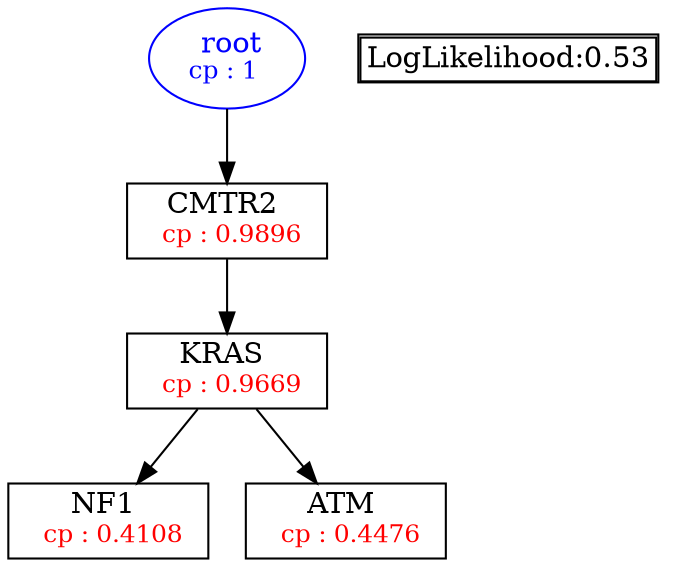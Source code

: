 digraph tree {
    "root" [label=<<font color='Blue'> root</font><br/><font color='Blue' POINT-SIZE='12'>cp : 1 </font>>, shape=oval, color=Blue];
    "S2" [label =<CMTR2 <br/> <font color='Red' POINT-SIZE='12'> cp : 0.9896 </font>>, shape=box];
    "S1" [label =<KRAS <br/> <font color='Red' POINT-SIZE='12'> cp : 0.9669 </font>>, shape=box];
    "S3" [label =<NF1 <br/> <font color='Red' POINT-SIZE='12'> cp : 0.4108 </font>>, shape=box];
    "S4" [label =<ATM <br/> <font color='Red' POINT-SIZE='12'> cp : 0.4476 </font>>, shape=box];
    "root" -> "S2";
    "S2" -> "S1";
    "S1" -> "S3";
    "S1" -> "S4";

    node[shape=plaintext]
    fontsize="10"
    struct1 [label=
    <<TABLE BORDER="1" CELLBORDER="1" CELLSPACING="0" >
    <TR><TD ALIGN="LEFT">LogLikelihood:0.53</TD></TR>
    </TABLE>>];

}
